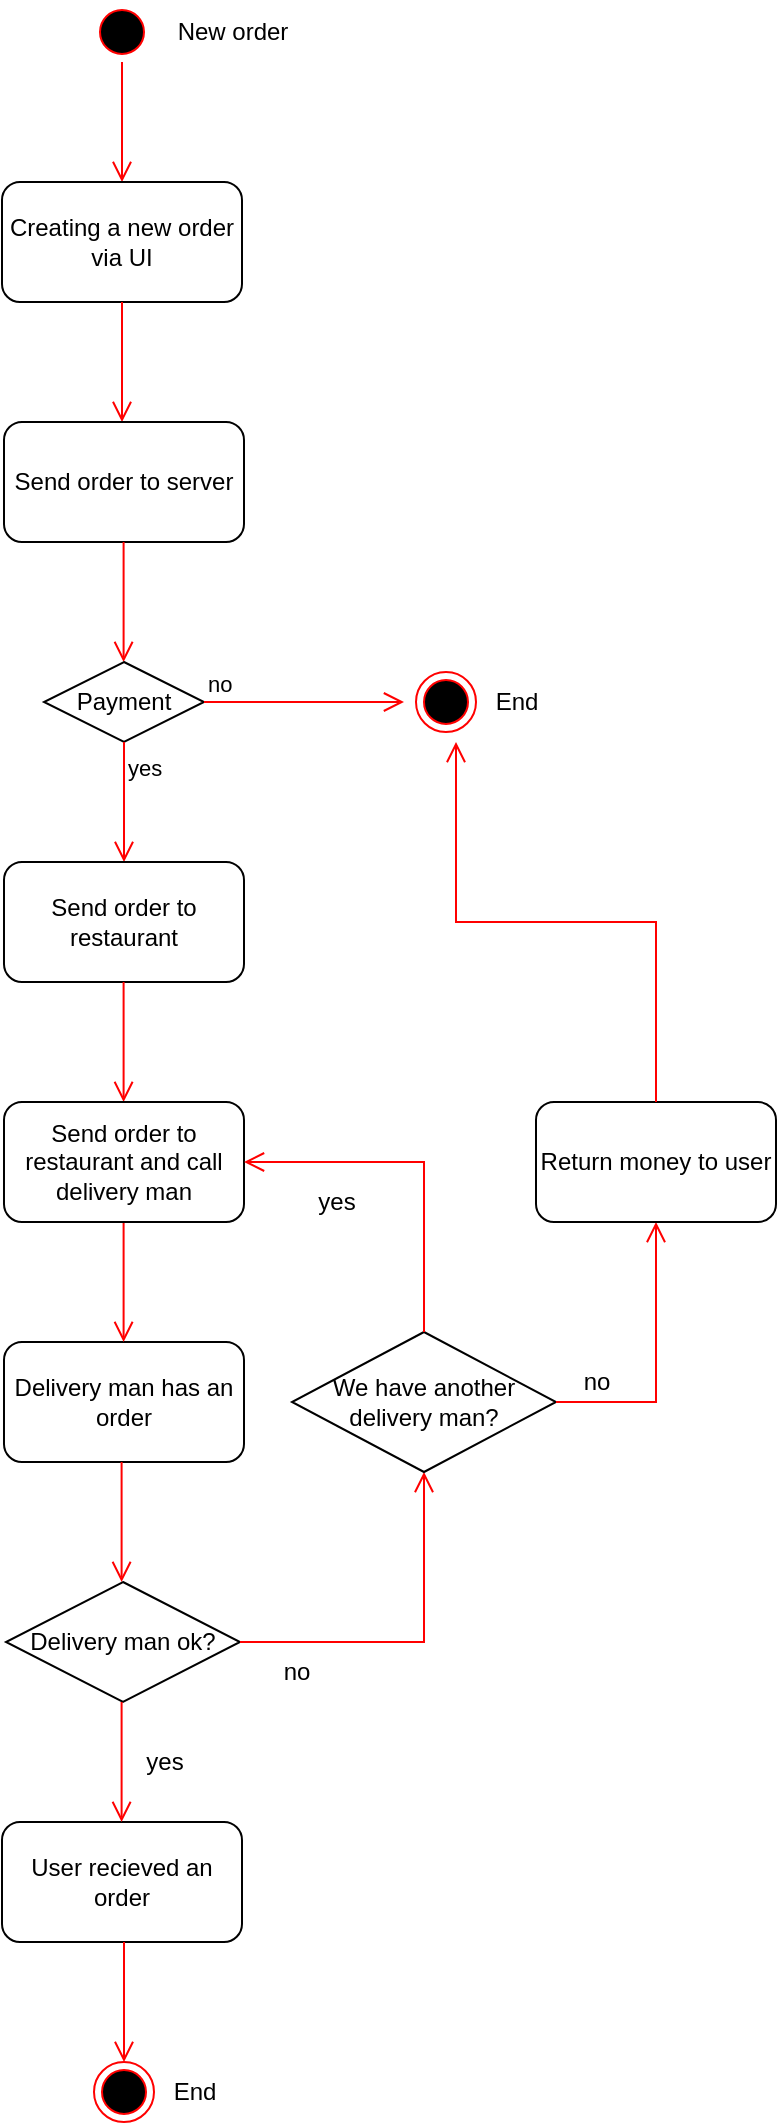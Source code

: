<mxfile version="20.5.1" type="github">
  <diagram id="ZmOnrOfhORhxaoMqebgu" name="Страница 1">
    <mxGraphModel dx="1093" dy="605" grid="1" gridSize="10" guides="1" tooltips="1" connect="1" arrows="1" fold="1" page="1" pageScale="1" pageWidth="827" pageHeight="1169" math="0" shadow="0">
      <root>
        <mxCell id="0" />
        <mxCell id="1" parent="0" />
        <mxCell id="C1LUhqH6A2lfkG9mDEJI-1" value="" style="ellipse;html=1;shape=startState;fillColor=#000000;strokeColor=#ff0000;" parent="1" vertex="1">
          <mxGeometry x="398" y="20" width="30" height="30" as="geometry" />
        </mxCell>
        <mxCell id="C1LUhqH6A2lfkG9mDEJI-2" value="" style="edgeStyle=orthogonalEdgeStyle;html=1;verticalAlign=bottom;endArrow=open;endSize=8;strokeColor=#ff0000;rounded=0;" parent="1" source="C1LUhqH6A2lfkG9mDEJI-1" edge="1">
          <mxGeometry relative="1" as="geometry">
            <mxPoint x="413" y="110" as="targetPoint" />
          </mxGeometry>
        </mxCell>
        <mxCell id="C1LUhqH6A2lfkG9mDEJI-3" value="New order" style="text;html=1;align=center;verticalAlign=middle;resizable=0;points=[];autosize=1;strokeColor=none;fillColor=none;" parent="1" vertex="1">
          <mxGeometry x="428" y="20" width="80" height="30" as="geometry" />
        </mxCell>
        <mxCell id="C1LUhqH6A2lfkG9mDEJI-4" value="Creating a new order via UI" style="rounded=1;whiteSpace=wrap;html=1;" parent="1" vertex="1">
          <mxGeometry x="353" y="110" width="120" height="60" as="geometry" />
        </mxCell>
        <mxCell id="C1LUhqH6A2lfkG9mDEJI-5" value="" style="edgeStyle=orthogonalEdgeStyle;html=1;verticalAlign=bottom;endArrow=open;endSize=8;strokeColor=#ff0000;rounded=0;" parent="1" edge="1">
          <mxGeometry relative="1" as="geometry">
            <mxPoint x="413" y="230" as="targetPoint" />
            <mxPoint x="413" y="170" as="sourcePoint" />
          </mxGeometry>
        </mxCell>
        <mxCell id="C1LUhqH6A2lfkG9mDEJI-6" value="Send order to server" style="rounded=1;whiteSpace=wrap;html=1;" parent="1" vertex="1">
          <mxGeometry x="354" y="230" width="120" height="60" as="geometry" />
        </mxCell>
        <mxCell id="C1LUhqH6A2lfkG9mDEJI-7" value="" style="edgeStyle=orthogonalEdgeStyle;html=1;verticalAlign=bottom;endArrow=open;endSize=8;strokeColor=#ff0000;rounded=0;" parent="1" edge="1">
          <mxGeometry relative="1" as="geometry">
            <mxPoint x="413.8" y="350" as="targetPoint" />
            <mxPoint x="413.8" y="290" as="sourcePoint" />
          </mxGeometry>
        </mxCell>
        <mxCell id="C1LUhqH6A2lfkG9mDEJI-8" value="Payment" style="rhombus;whiteSpace=wrap;html=1;" parent="1" vertex="1">
          <mxGeometry x="374" y="350" width="80" height="40" as="geometry" />
        </mxCell>
        <mxCell id="C1LUhqH6A2lfkG9mDEJI-9" value="no" style="edgeStyle=orthogonalEdgeStyle;html=1;align=left;verticalAlign=bottom;endArrow=open;endSize=8;strokeColor=#ff0000;rounded=0;" parent="1" source="C1LUhqH6A2lfkG9mDEJI-8" edge="1">
          <mxGeometry x="-1" relative="1" as="geometry">
            <mxPoint x="554" y="370" as="targetPoint" />
          </mxGeometry>
        </mxCell>
        <mxCell id="C1LUhqH6A2lfkG9mDEJI-10" value="yes" style="edgeStyle=orthogonalEdgeStyle;html=1;align=left;verticalAlign=top;endArrow=open;endSize=8;strokeColor=#ff0000;rounded=0;" parent="1" source="C1LUhqH6A2lfkG9mDEJI-8" edge="1">
          <mxGeometry x="-1" relative="1" as="geometry">
            <mxPoint x="414" y="450" as="targetPoint" />
          </mxGeometry>
        </mxCell>
        <mxCell id="C1LUhqH6A2lfkG9mDEJI-11" value="" style="ellipse;html=1;shape=endState;fillColor=#000000;strokeColor=#ff0000;" parent="1" vertex="1">
          <mxGeometry x="560" y="355" width="30" height="30" as="geometry" />
        </mxCell>
        <mxCell id="C1LUhqH6A2lfkG9mDEJI-12" value="End" style="text;html=1;align=center;verticalAlign=middle;resizable=0;points=[];autosize=1;strokeColor=none;fillColor=none;" parent="1" vertex="1">
          <mxGeometry x="590" y="355" width="40" height="30" as="geometry" />
        </mxCell>
        <mxCell id="C1LUhqH6A2lfkG9mDEJI-13" value="Send order to restaurant" style="rounded=1;whiteSpace=wrap;html=1;" parent="1" vertex="1">
          <mxGeometry x="354" y="450" width="120" height="60" as="geometry" />
        </mxCell>
        <mxCell id="C1LUhqH6A2lfkG9mDEJI-14" value="" style="edgeStyle=orthogonalEdgeStyle;html=1;verticalAlign=bottom;endArrow=open;endSize=8;strokeColor=#ff0000;rounded=0;" parent="1" edge="1">
          <mxGeometry relative="1" as="geometry">
            <mxPoint x="413.8" y="570" as="targetPoint" />
            <mxPoint x="413.8" y="510" as="sourcePoint" />
          </mxGeometry>
        </mxCell>
        <mxCell id="C1LUhqH6A2lfkG9mDEJI-15" value="Delivery man has an order" style="rounded=1;whiteSpace=wrap;html=1;" parent="1" vertex="1">
          <mxGeometry x="354" y="690" width="120" height="60" as="geometry" />
        </mxCell>
        <mxCell id="C1LUhqH6A2lfkG9mDEJI-16" value="" style="edgeStyle=orthogonalEdgeStyle;html=1;verticalAlign=bottom;endArrow=open;endSize=8;strokeColor=#ff0000;rounded=0;" parent="1" edge="1">
          <mxGeometry relative="1" as="geometry">
            <mxPoint x="413.8" y="690" as="targetPoint" />
            <mxPoint x="413.8" y="630" as="sourcePoint" />
            <Array as="points">
              <mxPoint x="414" y="650" />
              <mxPoint x="414" y="650" />
            </Array>
          </mxGeometry>
        </mxCell>
        <mxCell id="C1LUhqH6A2lfkG9mDEJI-17" value="Send order to restaurant and call delivery man" style="rounded=1;whiteSpace=wrap;html=1;" parent="1" vertex="1">
          <mxGeometry x="354" y="570" width="120" height="60" as="geometry" />
        </mxCell>
        <mxCell id="C1LUhqH6A2lfkG9mDEJI-18" value="" style="edgeStyle=orthogonalEdgeStyle;html=1;verticalAlign=bottom;endArrow=open;endSize=8;strokeColor=#ff0000;rounded=0;" parent="1" edge="1">
          <mxGeometry relative="1" as="geometry">
            <mxPoint x="412.8" y="810" as="targetPoint" />
            <mxPoint x="412.8" y="750" as="sourcePoint" />
            <Array as="points">
              <mxPoint x="413" y="770" />
              <mxPoint x="413" y="770" />
            </Array>
          </mxGeometry>
        </mxCell>
        <mxCell id="C1LUhqH6A2lfkG9mDEJI-19" value="User recieved an order" style="rounded=1;whiteSpace=wrap;html=1;" parent="1" vertex="1">
          <mxGeometry x="353" y="930" width="120" height="60" as="geometry" />
        </mxCell>
        <mxCell id="C1LUhqH6A2lfkG9mDEJI-20" value="" style="ellipse;html=1;shape=endState;fillColor=#000000;strokeColor=#ff0000;" parent="1" vertex="1">
          <mxGeometry x="399" y="1050" width="30" height="30" as="geometry" />
        </mxCell>
        <mxCell id="C1LUhqH6A2lfkG9mDEJI-21" value="End" style="text;html=1;align=center;verticalAlign=middle;resizable=0;points=[];autosize=1;strokeColor=none;fillColor=none;" parent="1" vertex="1">
          <mxGeometry x="429" y="1050" width="40" height="30" as="geometry" />
        </mxCell>
        <mxCell id="C1LUhqH6A2lfkG9mDEJI-23" value="" style="edgeStyle=orthogonalEdgeStyle;html=1;verticalAlign=bottom;endArrow=open;endSize=8;strokeColor=#ff0000;rounded=0;" parent="1" edge="1">
          <mxGeometry relative="1" as="geometry">
            <mxPoint x="414.0" y="1050" as="targetPoint" />
            <mxPoint x="414.0" y="990" as="sourcePoint" />
            <Array as="points">
              <mxPoint x="414.2" y="1010" />
              <mxPoint x="414.2" y="1010" />
            </Array>
          </mxGeometry>
        </mxCell>
        <mxCell id="jTZSsm4MlSdw17DkTgdq-1" value="Delivery man ok?" style="rhombus;whiteSpace=wrap;html=1;" parent="1" vertex="1">
          <mxGeometry x="355" y="810" width="117" height="60" as="geometry" />
        </mxCell>
        <mxCell id="jTZSsm4MlSdw17DkTgdq-2" value="" style="edgeStyle=orthogonalEdgeStyle;html=1;verticalAlign=bottom;endArrow=open;endSize=8;strokeColor=#ff0000;rounded=0;" parent="1" edge="1">
          <mxGeometry relative="1" as="geometry">
            <mxPoint x="412.8" y="930" as="targetPoint" />
            <mxPoint x="412.8" y="870" as="sourcePoint" />
            <Array as="points">
              <mxPoint x="413" y="890" />
              <mxPoint x="413" y="890" />
            </Array>
          </mxGeometry>
        </mxCell>
        <mxCell id="jTZSsm4MlSdw17DkTgdq-3" value="yes" style="text;html=1;align=center;verticalAlign=middle;resizable=0;points=[];autosize=1;strokeColor=none;fillColor=none;" parent="1" vertex="1">
          <mxGeometry x="414" y="885" width="40" height="30" as="geometry" />
        </mxCell>
        <mxCell id="jTZSsm4MlSdw17DkTgdq-4" value="" style="edgeStyle=orthogonalEdgeStyle;html=1;verticalAlign=bottom;endArrow=open;endSize=8;strokeColor=#ff0000;rounded=0;exitX=1;exitY=0.5;exitDx=0;exitDy=0;entryX=0.5;entryY=1;entryDx=0;entryDy=0;" parent="1" source="jTZSsm4MlSdw17DkTgdq-1" target="LgEQ5GXCQB39wfdPk4Ag-1" edge="1">
          <mxGeometry relative="1" as="geometry">
            <mxPoint x="570" y="760" as="targetPoint" />
            <mxPoint x="490.0" y="840" as="sourcePoint" />
            <Array as="points">
              <mxPoint x="564" y="840" />
            </Array>
          </mxGeometry>
        </mxCell>
        <mxCell id="jTZSsm4MlSdw17DkTgdq-5" value="no" style="text;html=1;align=center;verticalAlign=middle;resizable=0;points=[];autosize=1;strokeColor=none;fillColor=none;" parent="1" vertex="1">
          <mxGeometry x="480" y="840" width="40" height="30" as="geometry" />
        </mxCell>
        <mxCell id="LgEQ5GXCQB39wfdPk4Ag-1" value="We have another delivery man?" style="rhombus;whiteSpace=wrap;html=1;" vertex="1" parent="1">
          <mxGeometry x="498" y="685" width="132" height="70" as="geometry" />
        </mxCell>
        <mxCell id="LgEQ5GXCQB39wfdPk4Ag-2" value="" style="edgeStyle=orthogonalEdgeStyle;html=1;verticalAlign=bottom;endArrow=open;endSize=8;strokeColor=#ff0000;rounded=0;exitX=0.5;exitY=0;exitDx=0;exitDy=0;entryX=1;entryY=0.5;entryDx=0;entryDy=0;" edge="1" parent="1" source="LgEQ5GXCQB39wfdPk4Ag-1" target="C1LUhqH6A2lfkG9mDEJI-17">
          <mxGeometry relative="1" as="geometry">
            <mxPoint x="520.01" y="660" as="targetPoint" />
            <mxPoint x="520.01" y="600" as="sourcePoint" />
            <Array as="points">
              <mxPoint x="564" y="600" />
            </Array>
          </mxGeometry>
        </mxCell>
        <mxCell id="LgEQ5GXCQB39wfdPk4Ag-3" value="yes" style="text;html=1;align=center;verticalAlign=middle;resizable=0;points=[];autosize=1;strokeColor=none;fillColor=none;" vertex="1" parent="1">
          <mxGeometry x="500" y="605" width="40" height="30" as="geometry" />
        </mxCell>
        <mxCell id="LgEQ5GXCQB39wfdPk4Ag-5" value="" style="edgeStyle=orthogonalEdgeStyle;html=1;verticalAlign=bottom;endArrow=open;endSize=8;strokeColor=#ff0000;rounded=0;exitX=1;exitY=0.5;exitDx=0;exitDy=0;entryX=0.5;entryY=1;entryDx=0;entryDy=0;" edge="1" parent="1" source="LgEQ5GXCQB39wfdPk4Ag-1" target="LgEQ5GXCQB39wfdPk4Ag-6">
          <mxGeometry relative="1" as="geometry">
            <mxPoint x="690" y="665" as="targetPoint" />
            <mxPoint x="780" y="750" as="sourcePoint" />
            <Array as="points">
              <mxPoint x="680" y="720" />
            </Array>
          </mxGeometry>
        </mxCell>
        <mxCell id="LgEQ5GXCQB39wfdPk4Ag-6" value="Return money to user" style="rounded=1;whiteSpace=wrap;html=1;" vertex="1" parent="1">
          <mxGeometry x="620" y="570" width="120" height="60" as="geometry" />
        </mxCell>
        <mxCell id="LgEQ5GXCQB39wfdPk4Ag-8" value="no" style="text;html=1;align=center;verticalAlign=middle;resizable=0;points=[];autosize=1;strokeColor=none;fillColor=none;" vertex="1" parent="1">
          <mxGeometry x="630" y="695" width="40" height="30" as="geometry" />
        </mxCell>
        <mxCell id="LgEQ5GXCQB39wfdPk4Ag-9" value="" style="edgeStyle=orthogonalEdgeStyle;html=1;verticalAlign=bottom;endArrow=open;endSize=8;strokeColor=#ff0000;rounded=0;exitX=0.5;exitY=0;exitDx=0;exitDy=0;" edge="1" parent="1" source="LgEQ5GXCQB39wfdPk4Ag-6">
          <mxGeometry relative="1" as="geometry">
            <mxPoint x="580" y="390" as="targetPoint" />
            <mxPoint x="550" y="480" as="sourcePoint" />
            <Array as="points">
              <mxPoint x="680" y="480" />
              <mxPoint x="580" y="480" />
            </Array>
          </mxGeometry>
        </mxCell>
      </root>
    </mxGraphModel>
  </diagram>
</mxfile>
